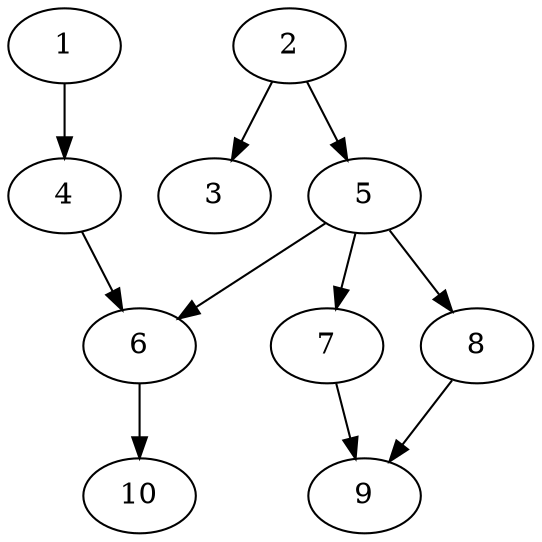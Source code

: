 // DAG automatically generated by daggen at Thu Oct  3 13:58:04 2019
// ./daggen --dot -n 10 --ccr 0.3 --fat 0.5 --regular 0.9 --density 0.5 --mindata 5242880 --maxdata 52428800 
digraph G {
  1 [size="83763200", alpha="0.15", expect_size="25128960"] 
  1 -> 4 [size ="25128960"]
  2 [size="141578240", alpha="0.08", expect_size="42473472"] 
  2 -> 3 [size ="42473472"]
  2 -> 5 [size ="42473472"]
  3 [size="132430507", alpha="0.07", expect_size="39729152"] 
  4 [size="63344640", alpha="0.18", expect_size="19003392"] 
  4 -> 6 [size ="19003392"]
  5 [size="169007787", alpha="0.06", expect_size="50702336"] 
  5 -> 6 [size ="50702336"]
  5 -> 7 [size ="50702336"]
  5 -> 8 [size ="50702336"]
  6 [size="140779520", alpha="0.04", expect_size="42233856"] 
  6 -> 10 [size ="42233856"]
  7 [size="122074453", alpha="0.01", expect_size="36622336"] 
  7 -> 9 [size ="36622336"]
  8 [size="56408747", alpha="0.11", expect_size="16922624"] 
  8 -> 9 [size ="16922624"]
  9 [size="107762347", alpha="0.08", expect_size="32328704"] 
  10 [size="113363627", alpha="0.06", expect_size="34009088"] 
}
